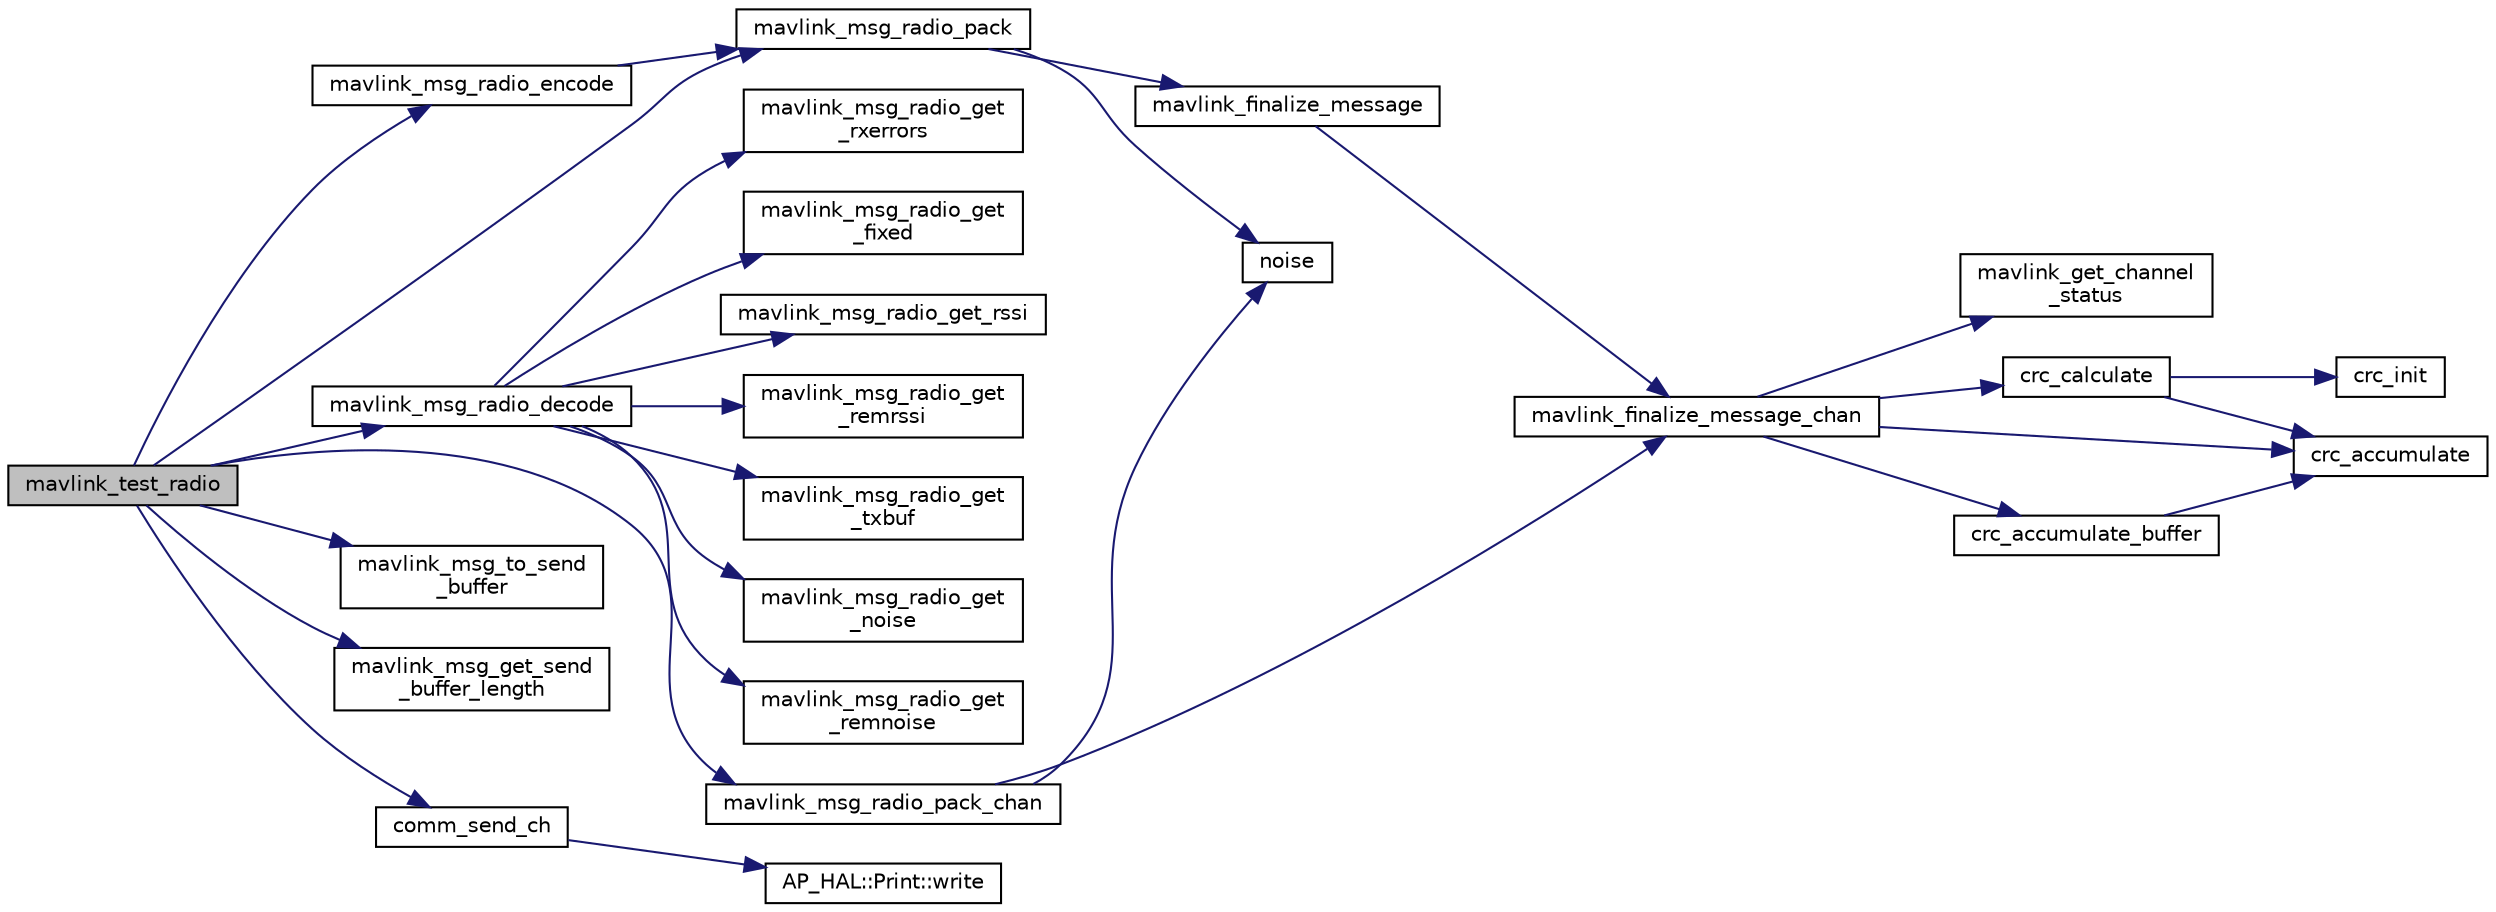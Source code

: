 digraph "mavlink_test_radio"
{
 // INTERACTIVE_SVG=YES
  edge [fontname="Helvetica",fontsize="10",labelfontname="Helvetica",labelfontsize="10"];
  node [fontname="Helvetica",fontsize="10",shape=record];
  rankdir="LR";
  Node1 [label="mavlink_test_radio",height=0.2,width=0.4,color="black", fillcolor="grey75", style="filled", fontcolor="black"];
  Node1 -> Node2 [color="midnightblue",fontsize="10",style="solid",fontname="Helvetica"];
  Node2 [label="mavlink_msg_radio_encode",height=0.2,width=0.4,color="black", fillcolor="white", style="filled",URL="$mavlink__msg__radio_8h.html#aea0364ed0990b48dcc7854e4683a88fe",tooltip="Encode a radio struct. "];
  Node2 -> Node3 [color="midnightblue",fontsize="10",style="solid",fontname="Helvetica"];
  Node3 [label="mavlink_msg_radio_pack",height=0.2,width=0.4,color="black", fillcolor="white", style="filled",URL="$mavlink__msg__radio_8h.html#a3004a5ab4a6f1fde13bd759d7a8aae83",tooltip="Pack a radio message. "];
  Node3 -> Node4 [color="midnightblue",fontsize="10",style="solid",fontname="Helvetica"];
  Node4 [label="noise",height=0.2,width=0.4,color="black", fillcolor="white", style="filled",URL="$Derivative_8cpp.html#a430ab649ea04b609ea794c746bfee4ba"];
  Node3 -> Node5 [color="midnightblue",fontsize="10",style="solid",fontname="Helvetica"];
  Node5 [label="mavlink_finalize_message",height=0.2,width=0.4,color="black", fillcolor="white", style="filled",URL="$mavlink__helpers_8h.html#af3bea083c5ec83f5b6570b2bd4a817d0",tooltip="Finalize a MAVLink message with MAVLINK_COMM_0 as default channel. "];
  Node5 -> Node6 [color="midnightblue",fontsize="10",style="solid",fontname="Helvetica"];
  Node6 [label="mavlink_finalize_message_chan",height=0.2,width=0.4,color="black", fillcolor="white", style="filled",URL="$mavlink__helpers_8h.html#aa66131138fc02101dcc73b4b556ab422",tooltip="Finalize a MAVLink message with channel assignment. "];
  Node6 -> Node7 [color="midnightblue",fontsize="10",style="solid",fontname="Helvetica"];
  Node7 [label="mavlink_get_channel\l_status",height=0.2,width=0.4,color="black", fillcolor="white", style="filled",URL="$mavlink__helpers_8h.html#ac006d308067f48514ca5c0cf0b046c28"];
  Node6 -> Node8 [color="midnightblue",fontsize="10",style="solid",fontname="Helvetica"];
  Node8 [label="crc_calculate",height=0.2,width=0.4,color="black", fillcolor="white", style="filled",URL="$checksum_8h.html#ab4264eb7b9e22aabb5cc3191bce35f4c",tooltip="Calculates the X.25 checksum on a byte buffer. "];
  Node8 -> Node9 [color="midnightblue",fontsize="10",style="solid",fontname="Helvetica"];
  Node9 [label="crc_init",height=0.2,width=0.4,color="black", fillcolor="white", style="filled",URL="$checksum_8h.html#aee738f6e20d31b027afdd966c79befae",tooltip="Initiliaze the buffer for the X.25 CRC. "];
  Node8 -> Node10 [color="midnightblue",fontsize="10",style="solid",fontname="Helvetica"];
  Node10 [label="crc_accumulate",height=0.2,width=0.4,color="black", fillcolor="white", style="filled",URL="$checksum_8h.html#ade2bbc31cd3b5b6d839556f56de61957",tooltip="Accumulate the X.25 CRC by adding one char at a time. "];
  Node6 -> Node11 [color="midnightblue",fontsize="10",style="solid",fontname="Helvetica"];
  Node11 [label="crc_accumulate_buffer",height=0.2,width=0.4,color="black", fillcolor="white", style="filled",URL="$checksum_8h.html#abcbaa800e8fcbcdf9bb48168657fbefd",tooltip="Accumulate the X.25 CRC by adding an array of bytes. "];
  Node11 -> Node10 [color="midnightblue",fontsize="10",style="solid",fontname="Helvetica"];
  Node6 -> Node10 [color="midnightblue",fontsize="10",style="solid",fontname="Helvetica"];
  Node1 -> Node12 [color="midnightblue",fontsize="10",style="solid",fontname="Helvetica"];
  Node12 [label="mavlink_msg_radio_decode",height=0.2,width=0.4,color="black", fillcolor="white", style="filled",URL="$mavlink__msg__radio_8h.html#ac383b3c9490d8d32fede7e018b7474cc",tooltip="Decode a radio message into a struct. "];
  Node12 -> Node13 [color="midnightblue",fontsize="10",style="solid",fontname="Helvetica"];
  Node13 [label="mavlink_msg_radio_get\l_rxerrors",height=0.2,width=0.4,color="black", fillcolor="white", style="filled",URL="$mavlink__msg__radio_8h.html#ab3a4f1be755230d0178e995e09aac70a",tooltip="Get field rxerrors from radio message. "];
  Node12 -> Node14 [color="midnightblue",fontsize="10",style="solid",fontname="Helvetica"];
  Node14 [label="mavlink_msg_radio_get\l_fixed",height=0.2,width=0.4,color="black", fillcolor="white", style="filled",URL="$mavlink__msg__radio_8h.html#a2a23b4e78bc52ab0062f5ba7f18ede49",tooltip="Get field fixed from radio message. "];
  Node12 -> Node15 [color="midnightblue",fontsize="10",style="solid",fontname="Helvetica"];
  Node15 [label="mavlink_msg_radio_get_rssi",height=0.2,width=0.4,color="black", fillcolor="white", style="filled",URL="$mavlink__msg__radio_8h.html#a7fbb5177f5ced9e3ae03d3a856482086",tooltip="Send a radio message. "];
  Node12 -> Node16 [color="midnightblue",fontsize="10",style="solid",fontname="Helvetica"];
  Node16 [label="mavlink_msg_radio_get\l_remrssi",height=0.2,width=0.4,color="black", fillcolor="white", style="filled",URL="$mavlink__msg__radio_8h.html#a3b9c39d46bfa02a5e62228dde508b220",tooltip="Get field remrssi from radio message. "];
  Node12 -> Node17 [color="midnightblue",fontsize="10",style="solid",fontname="Helvetica"];
  Node17 [label="mavlink_msg_radio_get\l_txbuf",height=0.2,width=0.4,color="black", fillcolor="white", style="filled",URL="$mavlink__msg__radio_8h.html#a0871875dff91c74f9c5c592543dcecaf",tooltip="Get field txbuf from radio message. "];
  Node12 -> Node18 [color="midnightblue",fontsize="10",style="solid",fontname="Helvetica"];
  Node18 [label="mavlink_msg_radio_get\l_noise",height=0.2,width=0.4,color="black", fillcolor="white", style="filled",URL="$mavlink__msg__radio_8h.html#a83b1d27cef3bce6d5166ec63e3967748",tooltip="Get field noise from radio message. "];
  Node12 -> Node19 [color="midnightblue",fontsize="10",style="solid",fontname="Helvetica"];
  Node19 [label="mavlink_msg_radio_get\l_remnoise",height=0.2,width=0.4,color="black", fillcolor="white", style="filled",URL="$mavlink__msg__radio_8h.html#a04af49cc6796ce3e2a3c3d6688c91cfb",tooltip="Get field remnoise from radio message. "];
  Node1 -> Node3 [color="midnightblue",fontsize="10",style="solid",fontname="Helvetica"];
  Node1 -> Node20 [color="midnightblue",fontsize="10",style="solid",fontname="Helvetica"];
  Node20 [label="mavlink_msg_radio_pack_chan",height=0.2,width=0.4,color="black", fillcolor="white", style="filled",URL="$mavlink__msg__radio_8h.html#affe6fe66153ea5b65647dab166f18c58",tooltip="Pack a radio message on a channel. "];
  Node20 -> Node4 [color="midnightblue",fontsize="10",style="solid",fontname="Helvetica"];
  Node20 -> Node6 [color="midnightblue",fontsize="10",style="solid",fontname="Helvetica"];
  Node1 -> Node21 [color="midnightblue",fontsize="10",style="solid",fontname="Helvetica"];
  Node21 [label="mavlink_msg_to_send\l_buffer",height=0.2,width=0.4,color="black", fillcolor="white", style="filled",URL="$mavlink__helpers_8h.html#afea0a9befa84822fd62c2899ea0d849e",tooltip="Pack a message to send it over a serial byte stream. "];
  Node1 -> Node22 [color="midnightblue",fontsize="10",style="solid",fontname="Helvetica"];
  Node22 [label="mavlink_msg_get_send\l_buffer_length",height=0.2,width=0.4,color="black", fillcolor="white", style="filled",URL="$protocol_8h.html#aa86c08f27aabb7a2e12a67f189f590c8",tooltip="Get the required buffer size for this message. "];
  Node1 -> Node23 [color="midnightblue",fontsize="10",style="solid",fontname="Helvetica"];
  Node23 [label="comm_send_ch",height=0.2,width=0.4,color="black", fillcolor="white", style="filled",URL="$GCS__MAVLink_8h.html#ab753873a1ee10adedd0ce246311468f8"];
  Node23 -> Node24 [color="midnightblue",fontsize="10",style="solid",fontname="Helvetica"];
  Node24 [label="AP_HAL::Print::write",height=0.2,width=0.4,color="black", fillcolor="white", style="filled",URL="$classAP__HAL_1_1Print.html#acc65391952a43334f8f5c9bef341f501"];
}
